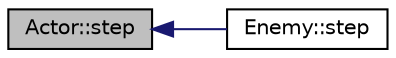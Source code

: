 digraph "Actor::step"
{
  edge [fontname="Helvetica",fontsize="10",labelfontname="Helvetica",labelfontsize="10"];
  node [fontname="Helvetica",fontsize="10",shape=record];
  rankdir="LR";
  Node1 [label="Actor::step",height=0.2,width=0.4,color="black", fillcolor="grey75", style="filled", fontcolor="black"];
  Node1 -> Node2 [dir="back",color="midnightblue",fontsize="10",style="solid",fontname="Helvetica"];
  Node2 [label="Enemy::step",height=0.2,width=0.4,color="black", fillcolor="white", style="filled",URL="$class_enemy.html#ae741a4a1ba7097e42b6764923e82b8fc"];
}
